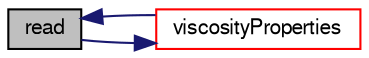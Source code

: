 digraph "read"
{
  bgcolor="transparent";
  edge [fontname="FreeSans",fontsize="10",labelfontname="FreeSans",labelfontsize="10"];
  node [fontname="FreeSans",fontsize="10",shape=record];
  rankdir="LR";
  Node115 [label="read",height=0.2,width=0.4,color="black", fillcolor="grey75", style="filled", fontcolor="black"];
  Node115 -> Node116 [color="midnightblue",fontsize="10",style="solid",fontname="FreeSans"];
  Node116 [label="viscosityProperties",height=0.2,width=0.4,color="red",URL="$a30514.html#ab0da91b923fbe3b57433e806f8883acf",tooltip="Return the phase transport properties dictionary. "];
  Node116 -> Node115 [color="midnightblue",fontsize="10",style="solid",fontname="FreeSans"];
}
